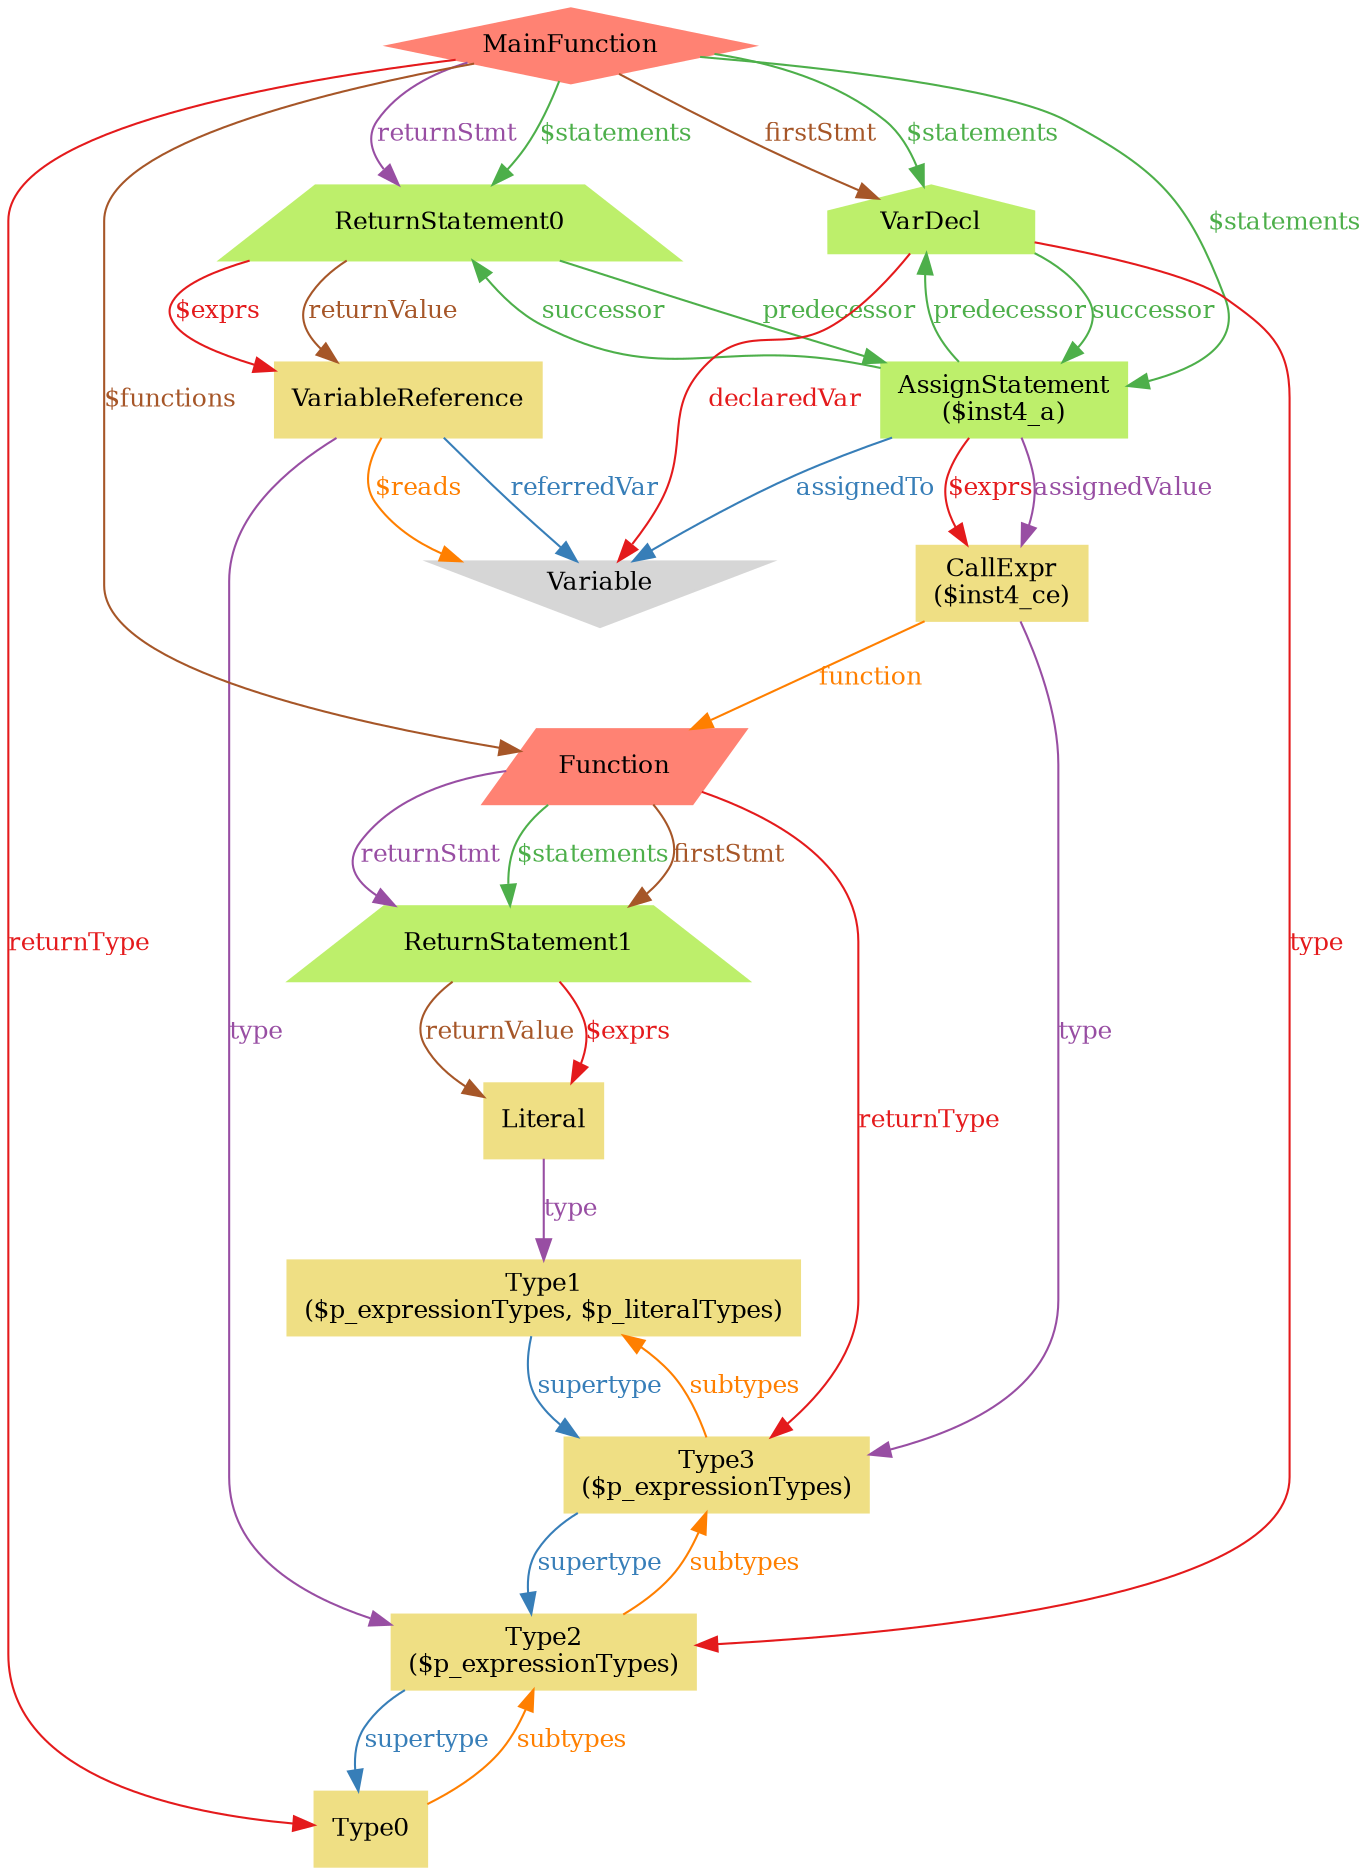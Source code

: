 digraph "graph" {
graph [fontsize=12]
node [fontsize=12]
edge [fontsize=12]
rankdir=TB;
"N9" -> "N8" [uuid = "<AssignStatement, CallExpr>", color = "#e41a1c", fontcolor = "#e41a1c", style = "solid", label = "$exprs", dir = "forward", weight = "1"]
"N11" -> "N10" [uuid = "<ReturnStatement0, VariableReference>", color = "#e41a1c", fontcolor = "#e41a1c", style = "solid", label = "$exprs", dir = "forward", weight = "1"]
"N6" -> "N5" [uuid = "<ReturnStatement1, Literal>", color = "#e41a1c", fontcolor = "#e41a1c", style = "solid", label = "$exprs", dir = "forward", weight = "1"]
"N13" -> "N7" [uuid = "<MainFunction, Function>", color = "#a65628", fontcolor = "#a65628", style = "solid", label = "$functions", dir = "forward", weight = "1"]
"N10" -> "N0" [uuid = "<VariableReference, Variable>", color = "#ff7f00", fontcolor = "#ff7f00", style = "solid", label = "$reads", dir = "forward", weight = "1"]
"N7" -> "N6" [uuid = "<Function, ReturnStatement1>", color = "#4daf4a", fontcolor = "#4daf4a", style = "solid", label = "$statements", dir = "forward", weight = "1"]
"N13" -> "N9" [uuid = "<MainFunction, AssignStatement>", color = "#4daf4a", fontcolor = "#4daf4a", style = "solid", label = "$statements", dir = "forward", weight = "1"]
"N13" -> "N11" [uuid = "<MainFunction, ReturnStatement0>", color = "#4daf4a", fontcolor = "#4daf4a", style = "solid", label = "$statements", dir = "forward", weight = "1"]
"N13" -> "N12" [uuid = "<MainFunction, VarDecl>", color = "#4daf4a", fontcolor = "#4daf4a", style = "solid", label = "$statements", dir = "forward", weight = "1"]
"N9" -> "N0" [uuid = "<AssignStatement, Variable>", color = "#377eb8", fontcolor = "#377eb8", style = "solid", label = "assignedTo", dir = "forward", weight = "1"]
"N9" -> "N8" [uuid = "<AssignStatement, CallExpr>", color = "#984ea3", fontcolor = "#984ea3", style = "solid", label = "assignedValue", dir = "forward", weight = "1"]
"N12" -> "N0" [uuid = "<VarDecl, Variable>", color = "#e41a1c", fontcolor = "#e41a1c", style = "solid", label = "declaredVar", dir = "forward", weight = "1"]
"N7" -> "N6" [uuid = "<Function, ReturnStatement1>", color = "#a65628", fontcolor = "#a65628", style = "solid", label = "firstStmt", dir = "forward", weight = "1"]
"N13" -> "N12" [uuid = "<MainFunction, VarDecl>", color = "#a65628", fontcolor = "#a65628", style = "solid", label = "firstStmt", dir = "forward", weight = "1"]
"N8" -> "N7" [uuid = "<CallExpr, Function>", color = "#ff7f00", fontcolor = "#ff7f00", style = "solid", label = "function", dir = "forward", weight = "1"]
"N12" -> "N9" [uuid = "<AssignStatement, VarDecl>", color = "#4daf4a", fontcolor = "#4daf4a", style = "solid", label = "predecessor", dir = "back", weight = "1"]
"N11" -> "N9" [uuid = "<ReturnStatement0, AssignStatement>", color = "#4daf4a", fontcolor = "#4daf4a", style = "solid", label = "predecessor", dir = "forward", weight = "1"]
"N10" -> "N0" [uuid = "<VariableReference, Variable>", color = "#377eb8", fontcolor = "#377eb8", style = "solid", label = "referredVar", dir = "forward", weight = "1"]
"N7" -> "N6" [uuid = "<Function, ReturnStatement1>", color = "#984ea3", fontcolor = "#984ea3", style = "solid", label = "returnStmt", dir = "forward", weight = "1"]
"N13" -> "N11" [uuid = "<MainFunction, ReturnStatement0>", color = "#984ea3", fontcolor = "#984ea3", style = "solid", label = "returnStmt", dir = "forward", weight = "1"]
"N7" -> "N3" [uuid = "<Function, Type3>", color = "#e41a1c", fontcolor = "#e41a1c", style = "solid", label = "returnType", dir = "forward", weight = "1"]
"N13" -> "N1" [uuid = "<MainFunction, Type0>", color = "#e41a1c", fontcolor = "#e41a1c", style = "solid", label = "returnType", dir = "forward", weight = "1"]
"N11" -> "N10" [uuid = "<ReturnStatement0, VariableReference>", color = "#a65628", fontcolor = "#a65628", style = "solid", label = "returnValue", dir = "forward", weight = "1"]
"N6" -> "N5" [uuid = "<ReturnStatement1, Literal>", color = "#a65628", fontcolor = "#a65628", style = "solid", label = "returnValue", dir = "forward", weight = "1"]
"N2" -> "N1" [uuid = "<Type0, Type2>", color = "#ff7f00", fontcolor = "#ff7f00", style = "solid", label = "subtypes", dir = "back", weight = "1"]
"N3" -> "N2" [uuid = "<Type2, Type3>", color = "#ff7f00", fontcolor = "#ff7f00", style = "solid", label = "subtypes", dir = "back", weight = "1"]
"N4" -> "N3" [uuid = "<Type3, Type1>", color = "#ff7f00", fontcolor = "#ff7f00", style = "solid", label = "subtypes", dir = "back", weight = "1"]
"N11" -> "N9" [uuid = "<AssignStatement, ReturnStatement0>", color = "#4daf4a", fontcolor = "#4daf4a", style = "solid", label = "successor", dir = "back", weight = "1"]
"N12" -> "N9" [uuid = "<VarDecl, AssignStatement>", color = "#4daf4a", fontcolor = "#4daf4a", style = "solid", label = "successor", dir = "forward", weight = "1"]
"N4" -> "N3" [uuid = "<Type1, Type3>", color = "#377eb8", fontcolor = "#377eb8", style = "solid", label = "supertype", dir = "forward", weight = "1"]
"N2" -> "N1" [uuid = "<Type2, Type0>", color = "#377eb8", fontcolor = "#377eb8", style = "solid", label = "supertype", dir = "forward", weight = "1"]
"N3" -> "N2" [uuid = "<Type3, Type2>", color = "#377eb8", fontcolor = "#377eb8", style = "solid", label = "supertype", dir = "forward", weight = "1"]
"N8" -> "N3" [uuid = "<CallExpr, Type3>", color = "#984ea3", fontcolor = "#984ea3", style = "solid", label = "type", dir = "forward", weight = "1"]
"N5" -> "N4" [uuid = "<Literal, Type1>", color = "#984ea3", fontcolor = "#984ea3", style = "solid", label = "type", dir = "forward", weight = "1"]
"N10" -> "N2" [uuid = "<VariableReference, Type2>", color = "#984ea3", fontcolor = "#984ea3", style = "solid", label = "type", dir = "forward", weight = "1"]
"N12" -> "N2" [uuid = "<VarDecl, Type2>", color = "#e41a1c", fontcolor = "#e41a1c", style = "solid", label = "type", dir = "forward", weight = "1"]
"N0" [uuid="Variable", label="Variable", color="#d6d6d6", fontcolor = "#000000", shape = "invtriangle", style = "filled, solid"]
"N1" [uuid="Type0", label="Type0", color="#efdf84", fontcolor = "#000000", shape = "box", style = "filled, solid"]
"N2" [uuid="Type2", label="Type2\n($p_expressionTypes)", color="#efdf84", fontcolor = "#000000", shape = "box", style = "filled, solid"]
"N3" [uuid="Type3", label="Type3\n($p_expressionTypes)", color="#efdf84", fontcolor = "#000000", shape = "box", style = "filled, solid"]
"N4" [uuid="Type1", label="Type1\n($p_expressionTypes, $p_literalTypes)", color="#efdf84", fontcolor = "#000000", shape = "box", style = "filled, solid"]
"N5" [uuid="Literal", label="Literal", color="#efdf84", fontcolor = "#000000", shape = "box", style = "filled, solid"]
"N6" [uuid="ReturnStatement1", label="ReturnStatement1", color="#bdef6b", fontcolor = "#000000", shape = "trapezium", style = "filled, solid"]
"N7" [uuid="Function", label="Function", color="#ff8273", fontcolor = "#000000", shape = "parallelogram", style = "filled, solid"]
"N8" [uuid="CallExpr", label="CallExpr\n($inst4_ce)", color="#efdf84", fontcolor = "#000000", shape = "box", style = "filled, solid"]
"N9" [uuid="AssignStatement", label="AssignStatement\n($inst4_a)", color="#bdef6b", fontcolor = "#000000", shape = "box", style = "filled, solid"]
"N10" [uuid="VariableReference", label="VariableReference", color="#efdf84", fontcolor = "#000000", shape = "box", style = "filled, solid"]
"N11" [uuid="ReturnStatement0", label="ReturnStatement0", color="#bdef6b", fontcolor = "#000000", shape = "trapezium", style = "filled, solid"]
"N12" [uuid="VarDecl", label="VarDecl", color="#bdef6b", fontcolor = "#000000", shape = "house", style = "filled, solid"]
"N13" [uuid="MainFunction", label="MainFunction", color="#ff8273", fontcolor = "#000000", shape = "diamond", style = "filled, solid"]
}
